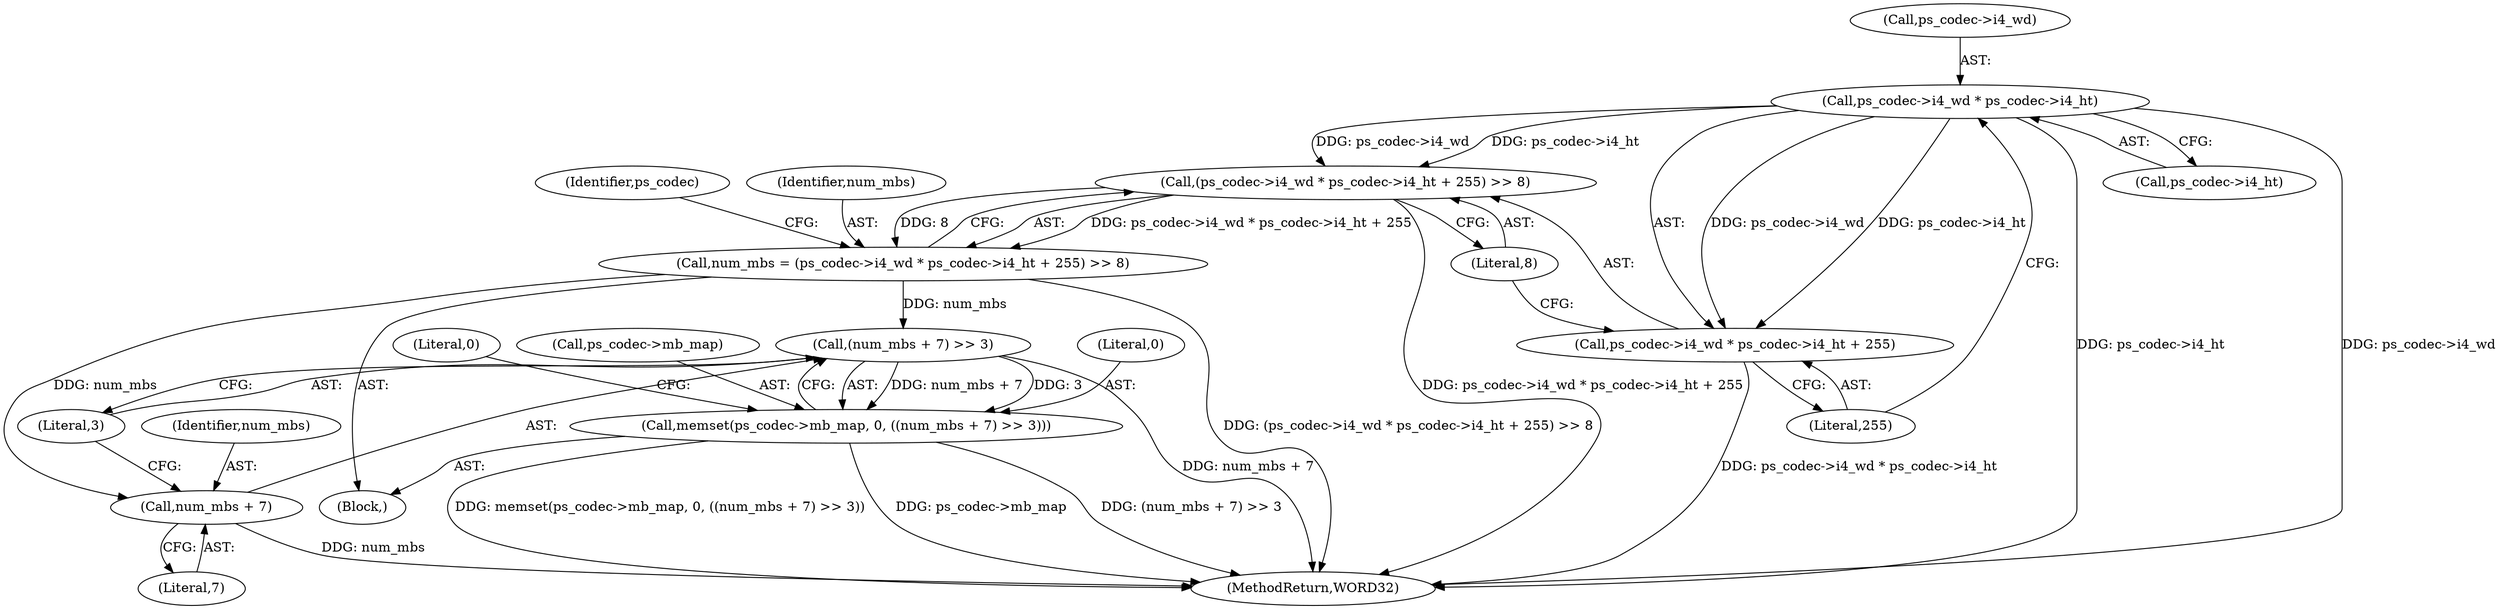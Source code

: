 digraph "0_Android_87fb7909c49e6a4510ba86ace1ffc83459c7e1b9@pointer" {
"1000328" [label="(Call,ps_codec->i4_wd * ps_codec->i4_ht)"];
"1000326" [label="(Call,(ps_codec->i4_wd * ps_codec->i4_ht + 255) >> 8)"];
"1000324" [label="(Call,num_mbs = (ps_codec->i4_wd * ps_codec->i4_ht + 255) >> 8)"];
"1000347" [label="(Call,(num_mbs + 7) >> 3)"];
"1000342" [label="(Call,memset(ps_codec->mb_map, 0, ((num_mbs + 7) >> 3)))"];
"1000348" [label="(Call,num_mbs + 7)"];
"1000327" [label="(Call,ps_codec->i4_wd * ps_codec->i4_ht + 255)"];
"1000335" [label="(Literal,255)"];
"1000322" [label="(Block,)"];
"1000350" [label="(Literal,7)"];
"1000336" [label="(Literal,8)"];
"1000339" [label="(Identifier,ps_codec)"];
"1000325" [label="(Identifier,num_mbs)"];
"1000349" [label="(Identifier,num_mbs)"];
"1000328" [label="(Call,ps_codec->i4_wd * ps_codec->i4_ht)"];
"1000324" [label="(Call,num_mbs = (ps_codec->i4_wd * ps_codec->i4_ht + 255) >> 8)"];
"1000326" [label="(Call,(ps_codec->i4_wd * ps_codec->i4_ht + 255) >> 8)"];
"1001918" [label="(MethodReturn,WORD32)"];
"1000346" [label="(Literal,0)"];
"1000355" [label="(Literal,0)"];
"1000332" [label="(Call,ps_codec->i4_ht)"];
"1000329" [label="(Call,ps_codec->i4_wd)"];
"1000327" [label="(Call,ps_codec->i4_wd * ps_codec->i4_ht + 255)"];
"1000348" [label="(Call,num_mbs + 7)"];
"1000342" [label="(Call,memset(ps_codec->mb_map, 0, ((num_mbs + 7) >> 3)))"];
"1000351" [label="(Literal,3)"];
"1000343" [label="(Call,ps_codec->mb_map)"];
"1000347" [label="(Call,(num_mbs + 7) >> 3)"];
"1000328" -> "1000327"  [label="AST: "];
"1000328" -> "1000332"  [label="CFG: "];
"1000329" -> "1000328"  [label="AST: "];
"1000332" -> "1000328"  [label="AST: "];
"1000335" -> "1000328"  [label="CFG: "];
"1000328" -> "1001918"  [label="DDG: ps_codec->i4_ht"];
"1000328" -> "1001918"  [label="DDG: ps_codec->i4_wd"];
"1000328" -> "1000326"  [label="DDG: ps_codec->i4_wd"];
"1000328" -> "1000326"  [label="DDG: ps_codec->i4_ht"];
"1000328" -> "1000327"  [label="DDG: ps_codec->i4_wd"];
"1000328" -> "1000327"  [label="DDG: ps_codec->i4_ht"];
"1000326" -> "1000324"  [label="AST: "];
"1000326" -> "1000336"  [label="CFG: "];
"1000327" -> "1000326"  [label="AST: "];
"1000336" -> "1000326"  [label="AST: "];
"1000324" -> "1000326"  [label="CFG: "];
"1000326" -> "1001918"  [label="DDG: ps_codec->i4_wd * ps_codec->i4_ht + 255"];
"1000326" -> "1000324"  [label="DDG: ps_codec->i4_wd * ps_codec->i4_ht + 255"];
"1000326" -> "1000324"  [label="DDG: 8"];
"1000324" -> "1000322"  [label="AST: "];
"1000325" -> "1000324"  [label="AST: "];
"1000339" -> "1000324"  [label="CFG: "];
"1000324" -> "1001918"  [label="DDG: (ps_codec->i4_wd * ps_codec->i4_ht + 255) >> 8"];
"1000324" -> "1000347"  [label="DDG: num_mbs"];
"1000324" -> "1000348"  [label="DDG: num_mbs"];
"1000347" -> "1000342"  [label="AST: "];
"1000347" -> "1000351"  [label="CFG: "];
"1000348" -> "1000347"  [label="AST: "];
"1000351" -> "1000347"  [label="AST: "];
"1000342" -> "1000347"  [label="CFG: "];
"1000347" -> "1001918"  [label="DDG: num_mbs + 7"];
"1000347" -> "1000342"  [label="DDG: num_mbs + 7"];
"1000347" -> "1000342"  [label="DDG: 3"];
"1000342" -> "1000322"  [label="AST: "];
"1000343" -> "1000342"  [label="AST: "];
"1000346" -> "1000342"  [label="AST: "];
"1000355" -> "1000342"  [label="CFG: "];
"1000342" -> "1001918"  [label="DDG: ps_codec->mb_map"];
"1000342" -> "1001918"  [label="DDG: (num_mbs + 7) >> 3"];
"1000342" -> "1001918"  [label="DDG: memset(ps_codec->mb_map, 0, ((num_mbs + 7) >> 3))"];
"1000348" -> "1000350"  [label="CFG: "];
"1000349" -> "1000348"  [label="AST: "];
"1000350" -> "1000348"  [label="AST: "];
"1000351" -> "1000348"  [label="CFG: "];
"1000348" -> "1001918"  [label="DDG: num_mbs"];
"1000327" -> "1000335"  [label="CFG: "];
"1000335" -> "1000327"  [label="AST: "];
"1000336" -> "1000327"  [label="CFG: "];
"1000327" -> "1001918"  [label="DDG: ps_codec->i4_wd * ps_codec->i4_ht"];
}
